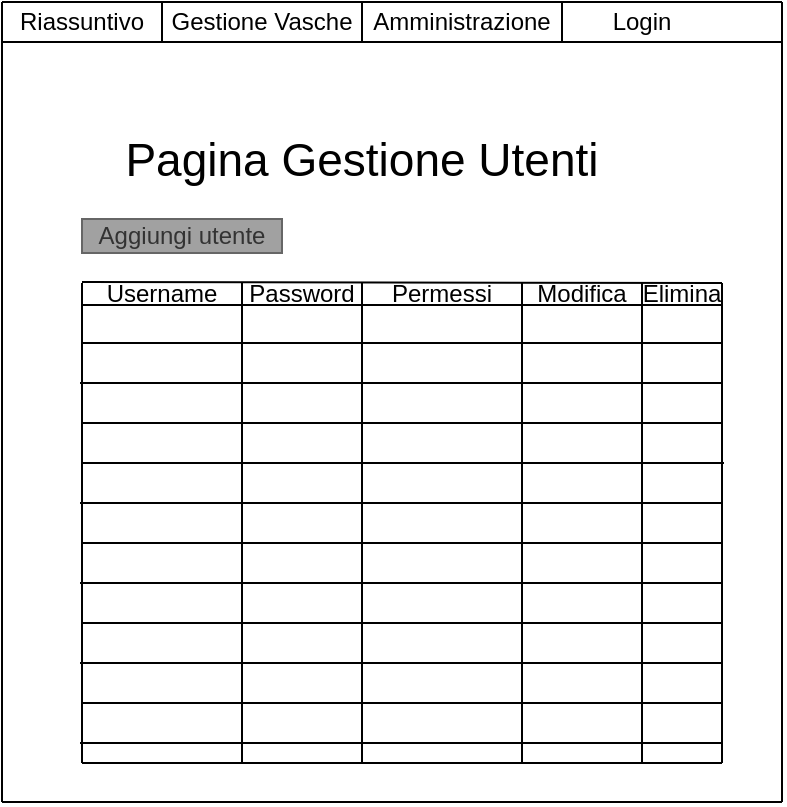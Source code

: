 <mxfile pages="1" version="11.2.8" type="device"><diagram id="jtjApAn85cNnaKWGN0O2" name="Page-1"><mxGraphModel dx="1097" dy="579" grid="1" gridSize="10" guides="1" tooltips="1" connect="1" arrows="1" fold="1" page="1" pageScale="1" pageWidth="827" pageHeight="1169" math="0" shadow="0"><root><mxCell id="0"/><mxCell id="1" parent="0"/><mxCell id="1U5OE7TgQf8cr21kArWx-1" value="Riassuntivo" style="text;html=1;strokeColor=none;fillColor=none;align=center;verticalAlign=middle;whiteSpace=wrap;rounded=0;" vertex="1" parent="1"><mxGeometry x="220" y="240" width="40" height="20" as="geometry"/></mxCell><mxCell id="1U5OE7TgQf8cr21kArWx-2" value="Gestione Vasche" style="text;html=1;strokeColor=none;fillColor=none;align=center;verticalAlign=middle;whiteSpace=wrap;rounded=0;" vertex="1" parent="1"><mxGeometry x="280" y="240" width="100" height="20" as="geometry"/></mxCell><mxCell id="1U5OE7TgQf8cr21kArWx-3" value="Amministrazione" style="text;html=1;strokeColor=none;fillColor=none;align=center;verticalAlign=middle;whiteSpace=wrap;rounded=0;" vertex="1" parent="1"><mxGeometry x="410" y="240" width="40" height="20" as="geometry"/></mxCell><mxCell id="1U5OE7TgQf8cr21kArWx-4" value="Username" style="text;html=1;strokeColor=none;fillColor=none;align=center;verticalAlign=middle;whiteSpace=wrap;rounded=0;" vertex="1" parent="1"><mxGeometry x="260" y="380.5" width="40" height="11" as="geometry"/></mxCell><mxCell id="1U5OE7TgQf8cr21kArWx-6" value="" style="endArrow=none;html=1;" edge="1" parent="1"><mxGeometry width="50" height="50" relative="1" as="geometry"><mxPoint x="200" y="240" as="sourcePoint"/><mxPoint x="590" y="240" as="targetPoint"/></mxGeometry></mxCell><mxCell id="1U5OE7TgQf8cr21kArWx-7" value="" style="endArrow=none;html=1;" edge="1" parent="1"><mxGeometry width="50" height="50" relative="1" as="geometry"><mxPoint x="200" y="640" as="sourcePoint"/><mxPoint x="560.0" y="640" as="targetPoint"/></mxGeometry></mxCell><mxCell id="1U5OE7TgQf8cr21kArWx-8" value="" style="endArrow=none;html=1;" edge="1" parent="1"><mxGeometry width="50" height="50" relative="1" as="geometry"><mxPoint x="200" y="640" as="sourcePoint"/><mxPoint x="200" y="240" as="targetPoint"/></mxGeometry></mxCell><mxCell id="1U5OE7TgQf8cr21kArWx-9" value="" style="endArrow=none;html=1;" edge="1" parent="1"><mxGeometry width="50" height="50" relative="1" as="geometry"><mxPoint x="590.0" y="640" as="sourcePoint"/><mxPoint x="590.0" y="240" as="targetPoint"/></mxGeometry></mxCell><mxCell id="1U5OE7TgQf8cr21kArWx-10" value="" style="endArrow=none;html=1;" edge="1" parent="1"><mxGeometry width="50" height="50" relative="1" as="geometry"><mxPoint x="200" y="260" as="sourcePoint"/><mxPoint x="590" y="260" as="targetPoint"/></mxGeometry></mxCell><mxCell id="1U5OE7TgQf8cr21kArWx-11" value="" style="endArrow=none;html=1;" edge="1" parent="1"><mxGeometry width="50" height="50" relative="1" as="geometry"><mxPoint x="280" y="260" as="sourcePoint"/><mxPoint x="280" y="240" as="targetPoint"/></mxGeometry></mxCell><mxCell id="1U5OE7TgQf8cr21kArWx-12" value="" style="endArrow=none;html=1;" edge="1" parent="1"><mxGeometry width="50" height="50" relative="1" as="geometry"><mxPoint x="380.0" y="260" as="sourcePoint"/><mxPoint x="380.0" y="240" as="targetPoint"/></mxGeometry></mxCell><mxCell id="1U5OE7TgQf8cr21kArWx-13" value="" style="endArrow=none;html=1;" edge="1" parent="1"><mxGeometry width="50" height="50" relative="1" as="geometry"><mxPoint x="480.0" y="260" as="sourcePoint"/><mxPoint x="480.0" y="240" as="targetPoint"/></mxGeometry></mxCell><mxCell id="1U5OE7TgQf8cr21kArWx-14" value="Login" style="text;html=1;strokeColor=none;fillColor=none;align=center;verticalAlign=middle;whiteSpace=wrap;rounded=0;" vertex="1" parent="1"><mxGeometry x="500" y="240" width="40" height="20" as="geometry"/></mxCell><mxCell id="1U5OE7TgQf8cr21kArWx-15" value="Pagina Gestione Utenti" style="text;html=1;strokeColor=none;fillColor=none;align=center;verticalAlign=middle;whiteSpace=wrap;rounded=0;fontSize=23;" vertex="1" parent="1"><mxGeometry x="240" y="307" width="280" height="23" as="geometry"/></mxCell><mxCell id="1U5OE7TgQf8cr21kArWx-16" value="" style="endArrow=none;html=1;" edge="1" parent="1"><mxGeometry width="50" height="50" relative="1" as="geometry"><mxPoint x="240" y="380" as="sourcePoint"/><mxPoint x="560" y="380.5" as="targetPoint"/></mxGeometry></mxCell><mxCell id="1U5OE7TgQf8cr21kArWx-21" value="" style="endArrow=none;html=1;" edge="1" parent="1"><mxGeometry width="50" height="50" relative="1" as="geometry"><mxPoint x="240" y="620.5" as="sourcePoint"/><mxPoint x="240" y="380.5" as="targetPoint"/></mxGeometry></mxCell><mxCell id="1U5OE7TgQf8cr21kArWx-22" value="" style="endArrow=none;html=1;" edge="1" parent="1"><mxGeometry width="50" height="50" relative="1" as="geometry"><mxPoint x="560" y="620.5" as="sourcePoint"/><mxPoint x="560" y="380.5" as="targetPoint"/></mxGeometry></mxCell><mxCell id="1U5OE7TgQf8cr21kArWx-23" value="" style="endArrow=none;html=1;" edge="1" parent="1"><mxGeometry width="50" height="50" relative="1" as="geometry"><mxPoint x="240" y="620.5" as="sourcePoint"/><mxPoint x="560" y="620.5" as="targetPoint"/></mxGeometry></mxCell><mxCell id="1U5OE7TgQf8cr21kArWx-24" value="" style="endArrow=none;html=1;" edge="1" parent="1"><mxGeometry width="50" height="50" relative="1" as="geometry"><mxPoint x="520.0" y="620.5" as="sourcePoint"/><mxPoint x="520.0" y="380.5" as="targetPoint"/></mxGeometry></mxCell><mxCell id="1U5OE7TgQf8cr21kArWx-25" value="" style="endArrow=none;html=1;" edge="1" parent="1"><mxGeometry width="50" height="50" relative="1" as="geometry"><mxPoint x="460" y="620.5" as="sourcePoint"/><mxPoint x="460" y="380.5" as="targetPoint"/></mxGeometry></mxCell><mxCell id="1U5OE7TgQf8cr21kArWx-26" value="" style="endArrow=none;html=1;" edge="1" parent="1"><mxGeometry width="50" height="50" relative="1" as="geometry"><mxPoint x="380" y="620.5" as="sourcePoint"/><mxPoint x="380" y="380.5" as="targetPoint"/></mxGeometry></mxCell><mxCell id="1U5OE7TgQf8cr21kArWx-27" value="" style="endArrow=none;html=1;" edge="1" parent="1"><mxGeometry width="50" height="50" relative="1" as="geometry"><mxPoint x="320" y="620.5" as="sourcePoint"/><mxPoint x="320" y="380.5" as="targetPoint"/></mxGeometry></mxCell><mxCell id="1U5OE7TgQf8cr21kArWx-28" value="" style="endArrow=none;html=1;" edge="1" parent="1"><mxGeometry width="50" height="50" relative="1" as="geometry"><mxPoint x="240" y="391.5" as="sourcePoint"/><mxPoint x="560" y="391.5" as="targetPoint"/></mxGeometry></mxCell><mxCell id="1U5OE7TgQf8cr21kArWx-29" value="" style="endArrow=none;html=1;" edge="1" parent="1"><mxGeometry width="50" height="50" relative="1" as="geometry"><mxPoint x="240" y="410.5" as="sourcePoint"/><mxPoint x="560" y="410.5" as="targetPoint"/></mxGeometry></mxCell><mxCell id="1U5OE7TgQf8cr21kArWx-30" value="" style="endArrow=none;html=1;" edge="1" parent="1"><mxGeometry width="50" height="50" relative="1" as="geometry"><mxPoint x="239" y="430.5" as="sourcePoint"/><mxPoint x="560" y="430.5" as="targetPoint"/></mxGeometry></mxCell><mxCell id="1U5OE7TgQf8cr21kArWx-31" value="" style="endArrow=none;html=1;" edge="1" parent="1"><mxGeometry width="50" height="50" relative="1" as="geometry"><mxPoint x="240" y="470.5" as="sourcePoint"/><mxPoint x="561" y="470.5" as="targetPoint"/></mxGeometry></mxCell><mxCell id="1U5OE7TgQf8cr21kArWx-32" value="" style="endArrow=none;html=1;" edge="1" parent="1"><mxGeometry width="50" height="50" relative="1" as="geometry"><mxPoint x="280" y="640" as="sourcePoint"/><mxPoint x="590" y="640" as="targetPoint"/></mxGeometry></mxCell><mxCell id="1U5OE7TgQf8cr21kArWx-33" value="" style="endArrow=none;html=1;" edge="1" parent="1"><mxGeometry width="50" height="50" relative="1" as="geometry"><mxPoint x="240" y="450.5" as="sourcePoint"/><mxPoint x="560" y="450.5" as="targetPoint"/></mxGeometry></mxCell><mxCell id="1U5OE7TgQf8cr21kArWx-34" value="" style="endArrow=none;html=1;" edge="1" parent="1"><mxGeometry width="50" height="50" relative="1" as="geometry"><mxPoint x="239" y="490.5" as="sourcePoint"/><mxPoint x="560" y="490.5" as="targetPoint"/></mxGeometry></mxCell><mxCell id="1U5OE7TgQf8cr21kArWx-35" value="" style="endArrow=none;html=1;" edge="1" parent="1"><mxGeometry width="50" height="50" relative="1" as="geometry"><mxPoint x="240" y="510.5" as="sourcePoint"/><mxPoint x="560" y="510.5" as="targetPoint"/></mxGeometry></mxCell><mxCell id="1U5OE7TgQf8cr21kArWx-36" value="" style="endArrow=none;html=1;" edge="1" parent="1"><mxGeometry width="50" height="50" relative="1" as="geometry"><mxPoint x="240" y="550.5" as="sourcePoint"/><mxPoint x="560" y="550.5" as="targetPoint"/></mxGeometry></mxCell><mxCell id="1U5OE7TgQf8cr21kArWx-37" value="" style="endArrow=none;html=1;" edge="1" parent="1"><mxGeometry width="50" height="50" relative="1" as="geometry"><mxPoint x="239" y="530.5" as="sourcePoint"/><mxPoint x="560" y="530.5" as="targetPoint"/></mxGeometry></mxCell><mxCell id="1U5OE7TgQf8cr21kArWx-38" value="" style="endArrow=none;html=1;" edge="1" parent="1"><mxGeometry width="50" height="50" relative="1" as="geometry"><mxPoint x="239" y="570.5" as="sourcePoint"/><mxPoint x="560" y="570.5" as="targetPoint"/></mxGeometry></mxCell><mxCell id="1U5OE7TgQf8cr21kArWx-39" value="" style="endArrow=none;html=1;" edge="1" parent="1"><mxGeometry width="50" height="50" relative="1" as="geometry"><mxPoint x="240" y="590.5" as="sourcePoint"/><mxPoint x="560" y="590.5" as="targetPoint"/></mxGeometry></mxCell><mxCell id="1U5OE7TgQf8cr21kArWx-40" value="" style="endArrow=none;html=1;" edge="1" parent="1"><mxGeometry width="50" height="50" relative="1" as="geometry"><mxPoint x="239" y="610.5" as="sourcePoint"/><mxPoint x="560" y="610.5" as="targetPoint"/></mxGeometry></mxCell><mxCell id="1U5OE7TgQf8cr21kArWx-44" value="Password" style="text;html=1;strokeColor=none;fillColor=none;align=center;verticalAlign=middle;whiteSpace=wrap;rounded=0;" vertex="1" parent="1"><mxGeometry x="330" y="380.5" width="40" height="11" as="geometry"/></mxCell><mxCell id="1U5OE7TgQf8cr21kArWx-45" value="Permessi" style="text;html=1;strokeColor=none;fillColor=none;align=center;verticalAlign=middle;whiteSpace=wrap;rounded=0;" vertex="1" parent="1"><mxGeometry x="400" y="380.5" width="40" height="11" as="geometry"/></mxCell><mxCell id="1U5OE7TgQf8cr21kArWx-56" value="Aggiungi utente" style="text;html=1;strokeColor=#666666;fillColor=#A1A1A1;align=center;verticalAlign=middle;whiteSpace=wrap;rounded=0;fontColor=#333333;" vertex="1" parent="1"><mxGeometry x="240" y="348.5" width="100" height="17" as="geometry"/></mxCell><mxCell id="1U5OE7TgQf8cr21kArWx-57" value="Modifica" style="text;html=1;strokeColor=none;fillColor=none;align=center;verticalAlign=middle;whiteSpace=wrap;rounded=0;" vertex="1" parent="1"><mxGeometry x="470" y="380.5" width="40" height="11" as="geometry"/></mxCell><mxCell id="1U5OE7TgQf8cr21kArWx-61" value="Elimina" style="text;html=1;strokeColor=none;fillColor=none;align=center;verticalAlign=middle;whiteSpace=wrap;rounded=0;" vertex="1" parent="1"><mxGeometry x="520" y="380.5" width="40" height="11" as="geometry"/></mxCell></root></mxGraphModel></diagram></mxfile>